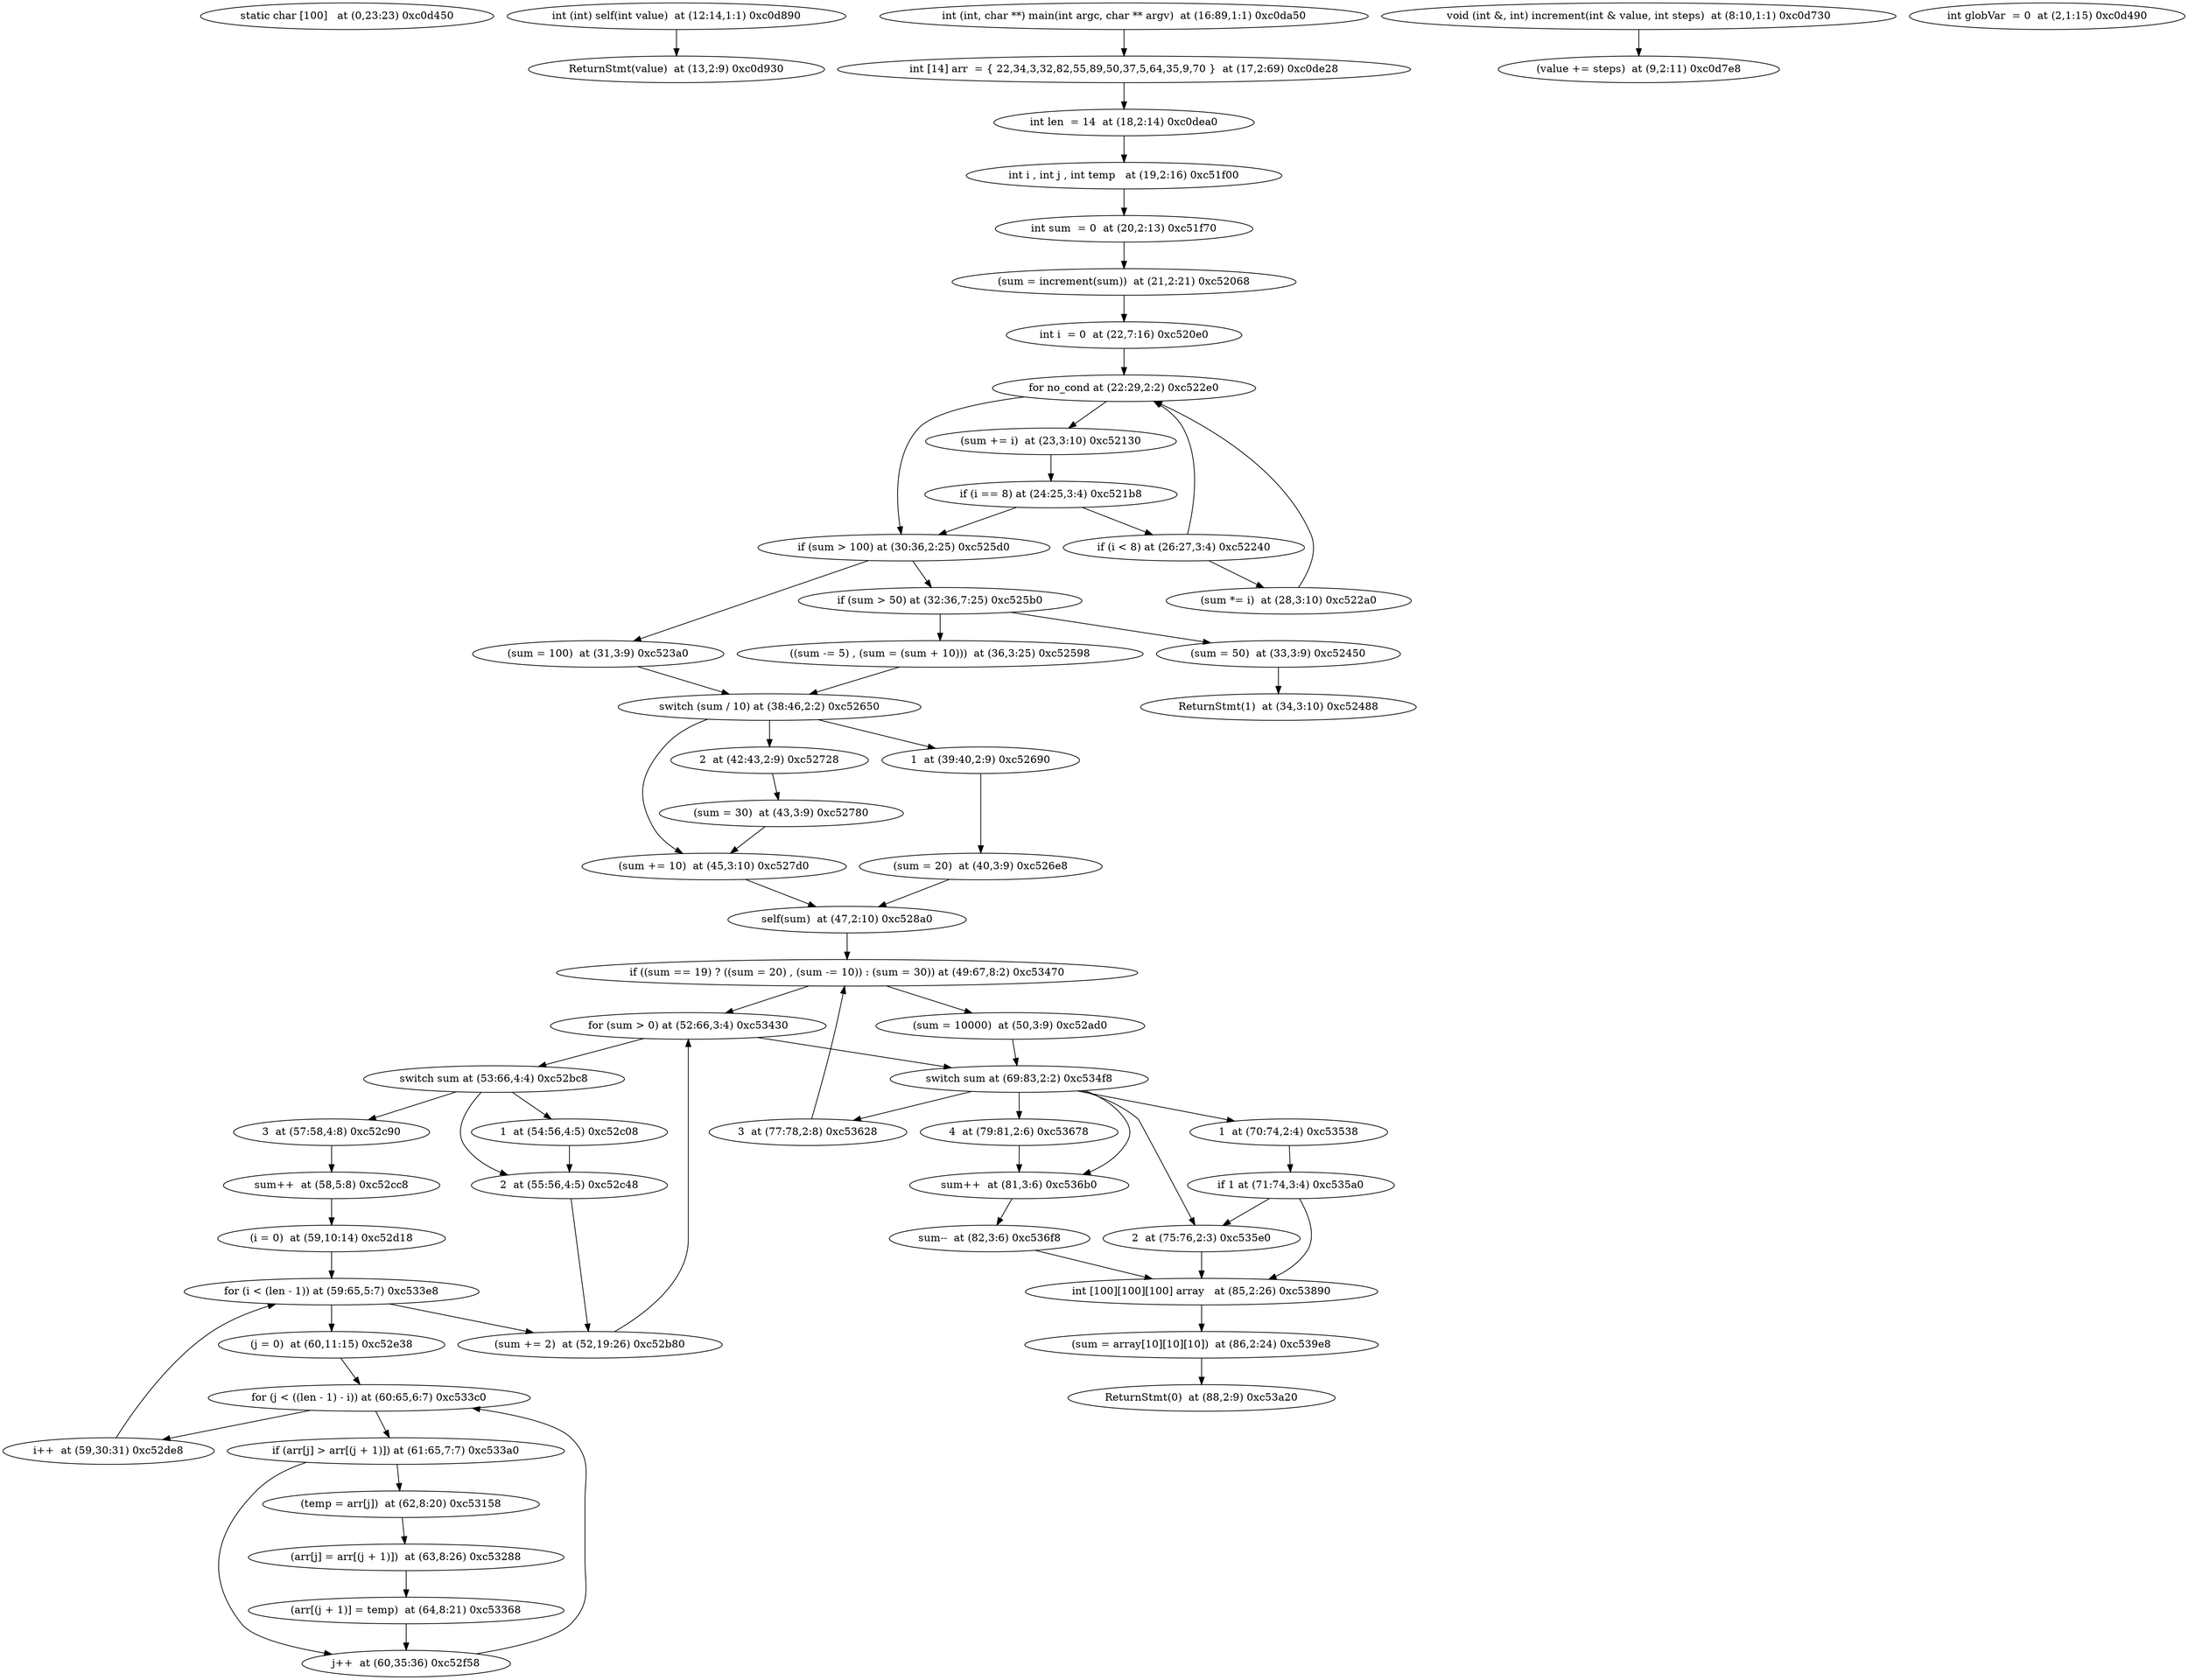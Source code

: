 digraph {
"static char [100]   at (0,23:23) 0xc0d450"
"int (int) self(int value)  at (12:14,1:1) 0xc0d890" -> "ReturnStmt(value)  at (13,2:9) 0xc0d930"
"ReturnStmt(value)  at (13,2:9) 0xc0d930"
"int (int, char **) main(int argc, char ** argv)  at (16:89,1:1) 0xc0da50" -> "int [14] arr  = { 22,34,3,32,82,55,89,50,37,5,64,35,9,70 }  at (17,2:69) 0xc0de28"
"int [14] arr  = { 22,34,3,32,82,55,89,50,37,5,64,35,9,70 }  at (17,2:69) 0xc0de28" -> "int len  = 14  at (18,2:14) 0xc0dea0"
"int len  = 14  at (18,2:14) 0xc0dea0" -> "int i , int j , int temp   at (19,2:16) 0xc51f00"
"int i , int j , int temp   at (19,2:16) 0xc51f00" -> "int sum  = 0  at (20,2:13) 0xc51f70"
"int sum  = 0  at (20,2:13) 0xc51f70" -> "(sum = increment(sum))  at (21,2:21) 0xc52068"
"(sum = increment(sum))  at (21,2:21) 0xc52068" -> "int i  = 0  at (22,7:16) 0xc520e0"
"int i  = 0  at (22,7:16) 0xc520e0" -> "for no_cond at (22:29,2:2) 0xc522e0"
"for no_cond at (22:29,2:2) 0xc522e0" -> "if (sum > 100) at (30:36,2:25) 0xc525d0"
"for no_cond at (22:29,2:2) 0xc522e0" -> "(sum += i)  at (23,3:10) 0xc52130"
"if (sum > 100) at (30:36,2:25) 0xc525d0" -> "(sum = 100)  at (31,3:9) 0xc523a0"
"if (sum > 100) at (30:36,2:25) 0xc525d0" -> "if (sum > 50) at (32:36,7:25) 0xc525b0"
"(sum = 100)  at (31,3:9) 0xc523a0" -> "switch (sum / 10) at (38:46,2:2) 0xc52650"
"switch (sum / 10) at (38:46,2:2) 0xc52650" -> "2  at (42:43,2:9) 0xc52728"
"switch (sum / 10) at (38:46,2:2) 0xc52650" -> "1  at (39:40,2:9) 0xc52690"
"switch (sum / 10) at (38:46,2:2) 0xc52650" -> "(sum += 10)  at (45,3:10) 0xc527d0"
"2  at (42:43,2:9) 0xc52728" -> "(sum = 30)  at (43,3:9) 0xc52780"
"(sum = 30)  at (43,3:9) 0xc52780" -> "(sum += 10)  at (45,3:10) 0xc527d0"
"(sum += 10)  at (45,3:10) 0xc527d0" -> "self(sum)  at (47,2:10) 0xc528a0"
"self(sum)  at (47,2:10) 0xc528a0" -> "if ((sum == 19) ? ((sum = 20) , (sum -= 10)) : (sum = 30)) at (49:67,8:2) 0xc53470"
"if ((sum == 19) ? ((sum = 20) , (sum -= 10)) : (sum = 30)) at (49:67,8:2) 0xc53470" -> "for (sum > 0) at (52:66,3:4) 0xc53430"
"if ((sum == 19) ? ((sum = 20) , (sum -= 10)) : (sum = 30)) at (49:67,8:2) 0xc53470" -> "(sum = 10000)  at (50,3:9) 0xc52ad0"
"for (sum > 0) at (52:66,3:4) 0xc53430" -> "switch sum at (53:66,4:4) 0xc52bc8"
"for (sum > 0) at (52:66,3:4) 0xc53430" -> "switch sum at (69:83,2:2) 0xc534f8"
"switch sum at (53:66,4:4) 0xc52bc8" -> "3  at (57:58,4:8) 0xc52c90"
"switch sum at (53:66,4:4) 0xc52bc8" -> "1  at (54:56,4:5) 0xc52c08"
"switch sum at (53:66,4:4) 0xc52bc8" -> "2  at (55:56,4:5) 0xc52c48"
"3  at (57:58,4:8) 0xc52c90" -> "sum++  at (58,5:8) 0xc52cc8"
"sum++  at (58,5:8) 0xc52cc8" -> "(i = 0)  at (59,10:14) 0xc52d18"
"(i = 0)  at (59,10:14) 0xc52d18" -> "for (i < (len - 1)) at (59:65,5:7) 0xc533e8"
"for (i < (len - 1)) at (59:65,5:7) 0xc533e8" -> "(sum += 2)  at (52,19:26) 0xc52b80"
"for (i < (len - 1)) at (59:65,5:7) 0xc533e8" -> "(j = 0)  at (60,11:15) 0xc52e38"
"(sum += 2)  at (52,19:26) 0xc52b80" -> "for (sum > 0) at (52:66,3:4) 0xc53430"
"(j = 0)  at (60,11:15) 0xc52e38" -> "for (j < ((len - 1) - i)) at (60:65,6:7) 0xc533c0"
"for (j < ((len - 1) - i)) at (60:65,6:7) 0xc533c0" -> "i++  at (59,30:31) 0xc52de8"
"for (j < ((len - 1) - i)) at (60:65,6:7) 0xc533c0" -> "if (arr[j] > arr[(j + 1)]) at (61:65,7:7) 0xc533a0"
"i++  at (59,30:31) 0xc52de8" -> "for (i < (len - 1)) at (59:65,5:7) 0xc533e8"
"if (arr[j] > arr[(j + 1)]) at (61:65,7:7) 0xc533a0" -> "j++  at (60,35:36) 0xc52f58"
"if (arr[j] > arr[(j + 1)]) at (61:65,7:7) 0xc533a0" -> "(temp = arr[j])  at (62,8:20) 0xc53158"
"j++  at (60,35:36) 0xc52f58" -> "for (j < ((len - 1) - i)) at (60:65,6:7) 0xc533c0"
"(temp = arr[j])  at (62,8:20) 0xc53158" -> "(arr[j] = arr[(j + 1)])  at (63,8:26) 0xc53288"
"(arr[j] = arr[(j + 1)])  at (63,8:26) 0xc53288" -> "(arr[(j + 1)] = temp)  at (64,8:21) 0xc53368"
"(arr[(j + 1)] = temp)  at (64,8:21) 0xc53368" -> "j++  at (60,35:36) 0xc52f58"
"1  at (54:56,4:5) 0xc52c08" -> "2  at (55:56,4:5) 0xc52c48"
"2  at (55:56,4:5) 0xc52c48" -> "(sum += 2)  at (52,19:26) 0xc52b80"
"switch sum at (69:83,2:2) 0xc534f8" -> "3  at (77:78,2:8) 0xc53628"
"switch sum at (69:83,2:2) 0xc534f8" -> "2  at (75:76,2:3) 0xc535e0"
"switch sum at (69:83,2:2) 0xc534f8" -> "4  at (79:81,2:6) 0xc53678"
"switch sum at (69:83,2:2) 0xc534f8" -> "sum++  at (81,3:6) 0xc536b0"
"switch sum at (69:83,2:2) 0xc534f8" -> "1  at (70:74,2:4) 0xc53538"
"3  at (77:78,2:8) 0xc53628" -> "if ((sum == 19) ? ((sum = 20) , (sum -= 10)) : (sum = 30)) at (49:67,8:2) 0xc53470"
"2  at (75:76,2:3) 0xc535e0" -> "int [100][100][100] array   at (85,2:26) 0xc53890"
"int [100][100][100] array   at (85,2:26) 0xc53890" -> "(sum = array[10][10][10])  at (86,2:24) 0xc539e8"
"(sum = array[10][10][10])  at (86,2:24) 0xc539e8" -> "ReturnStmt(0)  at (88,2:9) 0xc53a20"
"ReturnStmt(0)  at (88,2:9) 0xc53a20"
"4  at (79:81,2:6) 0xc53678" -> "sum++  at (81,3:6) 0xc536b0"
"sum++  at (81,3:6) 0xc536b0" -> "sum--  at (82,3:6) 0xc536f8"
"sum--  at (82,3:6) 0xc536f8" -> "int [100][100][100] array   at (85,2:26) 0xc53890"
"1  at (70:74,2:4) 0xc53538" -> "if 1 at (71:74,3:4) 0xc535a0"
"if 1 at (71:74,3:4) 0xc535a0" -> "2  at (75:76,2:3) 0xc535e0"
"if 1 at (71:74,3:4) 0xc535a0" -> "int [100][100][100] array   at (85,2:26) 0xc53890"
"(sum = 10000)  at (50,3:9) 0xc52ad0" -> "switch sum at (69:83,2:2) 0xc534f8"
"1  at (39:40,2:9) 0xc52690" -> "(sum = 20)  at (40,3:9) 0xc526e8"
"(sum = 20)  at (40,3:9) 0xc526e8" -> "self(sum)  at (47,2:10) 0xc528a0"
"if (sum > 50) at (32:36,7:25) 0xc525b0" -> "(sum = 50)  at (33,3:9) 0xc52450"
"if (sum > 50) at (32:36,7:25) 0xc525b0" -> "((sum -= 5) , (sum = (sum + 10)))  at (36,3:25) 0xc52598"
"(sum = 50)  at (33,3:9) 0xc52450" -> "ReturnStmt(1)  at (34,3:10) 0xc52488"
"ReturnStmt(1)  at (34,3:10) 0xc52488"
"((sum -= 5) , (sum = (sum + 10)))  at (36,3:25) 0xc52598" -> "switch (sum / 10) at (38:46,2:2) 0xc52650"
"(sum += i)  at (23,3:10) 0xc52130" -> "if (i == 8) at (24:25,3:4) 0xc521b8"
"if (i == 8) at (24:25,3:4) 0xc521b8" -> "if (i < 8) at (26:27,3:4) 0xc52240"
"if (i == 8) at (24:25,3:4) 0xc521b8" -> "if (sum > 100) at (30:36,2:25) 0xc525d0"
"if (i < 8) at (26:27,3:4) 0xc52240" -> "(sum *= i)  at (28,3:10) 0xc522a0"
"if (i < 8) at (26:27,3:4) 0xc52240" -> "for no_cond at (22:29,2:2) 0xc522e0"
"(sum *= i)  at (28,3:10) 0xc522a0" -> "for no_cond at (22:29,2:2) 0xc522e0"
"void (int &, int) increment(int & value, int steps)  at (8:10,1:1) 0xc0d730" -> "(value += steps)  at (9,2:11) 0xc0d7e8"
"(value += steps)  at (9,2:11) 0xc0d7e8"
"int globVar  = 0  at (2,1:15) 0xc0d490"
}